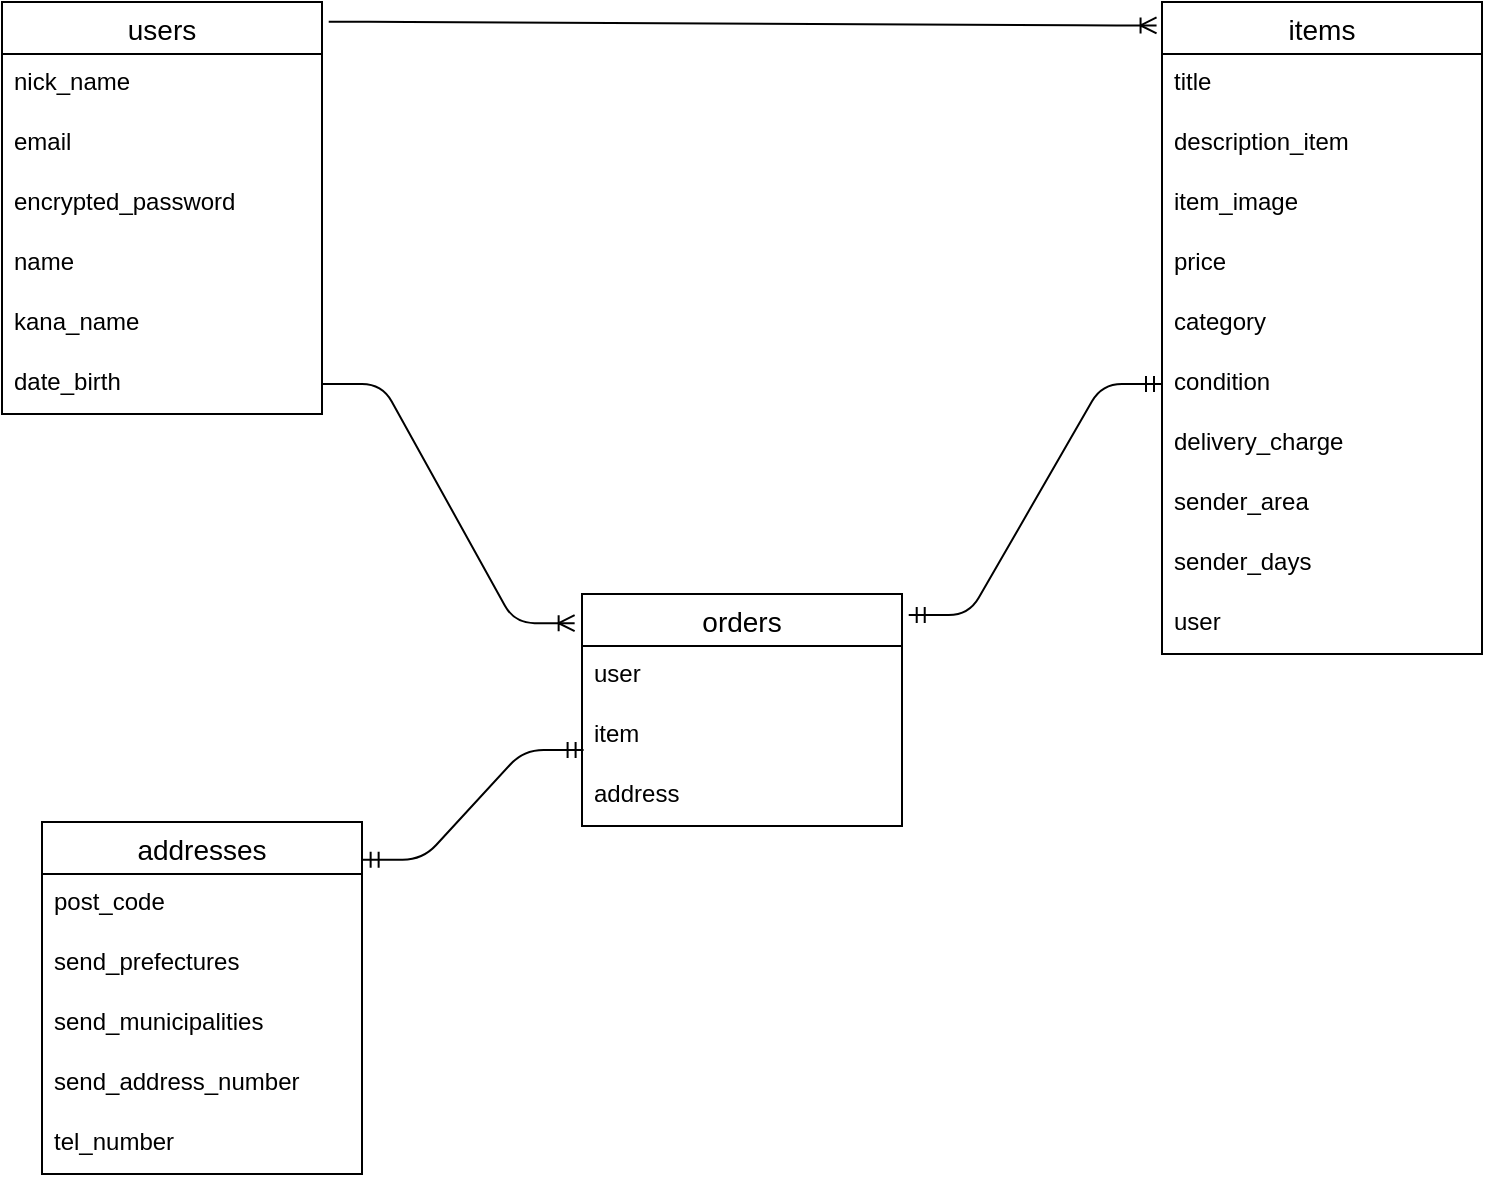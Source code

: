 <mxfile>
    <diagram id="_2zughqquXuWEmuBpp2q" name="ページ1">
        <mxGraphModel dx="896" dy="682" grid="1" gridSize="10" guides="1" tooltips="1" connect="1" arrows="1" fold="1" page="1" pageScale="1" pageWidth="827" pageHeight="1169" math="0" shadow="0">
            <root>
                <mxCell id="0"/>
                <mxCell id="1" parent="0"/>
                <mxCell id="oo06AXsHGsCdyxGUStL7-1" value="users" style="swimlane;fontStyle=0;childLayout=stackLayout;horizontal=1;startSize=26;horizontalStack=0;resizeParent=1;resizeParentMax=0;resizeLast=0;collapsible=1;marginBottom=0;align=center;fontSize=14;" vertex="1" parent="1">
                    <mxGeometry x="60" y="120" width="160" height="206" as="geometry"/>
                </mxCell>
                <mxCell id="oo06AXsHGsCdyxGUStL7-2" value="nick_name" style="text;strokeColor=none;fillColor=none;spacingLeft=4;spacingRight=4;overflow=hidden;rotatable=0;points=[[0,0.5],[1,0.5]];portConstraint=eastwest;fontSize=12;" vertex="1" parent="oo06AXsHGsCdyxGUStL7-1">
                    <mxGeometry y="26" width="160" height="30" as="geometry"/>
                </mxCell>
                <mxCell id="oo06AXsHGsCdyxGUStL7-3" value="email" style="text;strokeColor=none;fillColor=none;spacingLeft=4;spacingRight=4;overflow=hidden;rotatable=0;points=[[0,0.5],[1,0.5]];portConstraint=eastwest;fontSize=12;" vertex="1" parent="oo06AXsHGsCdyxGUStL7-1">
                    <mxGeometry y="56" width="160" height="30" as="geometry"/>
                </mxCell>
                <mxCell id="oo06AXsHGsCdyxGUStL7-5" value="encrypted_password" style="text;strokeColor=none;fillColor=none;spacingLeft=4;spacingRight=4;overflow=hidden;rotatable=0;points=[[0,0.5],[1,0.5]];portConstraint=eastwest;fontSize=12;" vertex="1" parent="oo06AXsHGsCdyxGUStL7-1">
                    <mxGeometry y="86" width="160" height="30" as="geometry"/>
                </mxCell>
                <mxCell id="oo06AXsHGsCdyxGUStL7-37" value="name" style="text;strokeColor=none;fillColor=none;spacingLeft=4;spacingRight=4;overflow=hidden;rotatable=0;points=[[0,0.5],[1,0.5]];portConstraint=eastwest;fontSize=12;" vertex="1" parent="oo06AXsHGsCdyxGUStL7-1">
                    <mxGeometry y="116" width="160" height="30" as="geometry"/>
                </mxCell>
                <mxCell id="oo06AXsHGsCdyxGUStL7-36" value="kana_name" style="text;strokeColor=none;fillColor=none;spacingLeft=4;spacingRight=4;overflow=hidden;rotatable=0;points=[[0,0.5],[1,0.5]];portConstraint=eastwest;fontSize=12;" vertex="1" parent="oo06AXsHGsCdyxGUStL7-1">
                    <mxGeometry y="146" width="160" height="30" as="geometry"/>
                </mxCell>
                <mxCell id="oo06AXsHGsCdyxGUStL7-4" value="date_birth" style="text;strokeColor=none;fillColor=none;spacingLeft=4;spacingRight=4;overflow=hidden;rotatable=0;points=[[0,0.5],[1,0.5]];portConstraint=eastwest;fontSize=12;" vertex="1" parent="oo06AXsHGsCdyxGUStL7-1">
                    <mxGeometry y="176" width="160" height="30" as="geometry"/>
                </mxCell>
                <mxCell id="oo06AXsHGsCdyxGUStL7-32" value="addresses" style="swimlane;fontStyle=0;childLayout=stackLayout;horizontal=1;startSize=26;horizontalStack=0;resizeParent=1;resizeParentMax=0;resizeLast=0;collapsible=1;marginBottom=0;align=center;fontSize=14;" vertex="1" parent="1">
                    <mxGeometry x="80" y="530" width="160" height="176" as="geometry"/>
                </mxCell>
                <mxCell id="oo06AXsHGsCdyxGUStL7-34" value="post_code" style="text;strokeColor=none;fillColor=none;spacingLeft=4;spacingRight=4;overflow=hidden;rotatable=0;points=[[0,0.5],[1,0.5]];portConstraint=eastwest;fontSize=12;" vertex="1" parent="oo06AXsHGsCdyxGUStL7-32">
                    <mxGeometry y="26" width="160" height="30" as="geometry"/>
                </mxCell>
                <mxCell id="oo06AXsHGsCdyxGUStL7-35" value="send_prefectures" style="text;strokeColor=none;fillColor=none;spacingLeft=4;spacingRight=4;overflow=hidden;rotatable=0;points=[[0,0.5],[1,0.5]];portConstraint=eastwest;fontSize=12;" vertex="1" parent="oo06AXsHGsCdyxGUStL7-32">
                    <mxGeometry y="56" width="160" height="30" as="geometry"/>
                </mxCell>
                <mxCell id="oo06AXsHGsCdyxGUStL7-51" value="send_municipalities" style="text;strokeColor=none;fillColor=none;spacingLeft=4;spacingRight=4;overflow=hidden;rotatable=0;points=[[0,0.5],[1,0.5]];portConstraint=eastwest;fontSize=12;" vertex="1" parent="oo06AXsHGsCdyxGUStL7-32">
                    <mxGeometry y="86" width="160" height="30" as="geometry"/>
                </mxCell>
                <mxCell id="oo06AXsHGsCdyxGUStL7-52" value="send_address_number" style="text;strokeColor=none;fillColor=none;spacingLeft=4;spacingRight=4;overflow=hidden;rotatable=0;points=[[0,0.5],[1,0.5]];portConstraint=eastwest;fontSize=12;" vertex="1" parent="oo06AXsHGsCdyxGUStL7-32">
                    <mxGeometry y="116" width="160" height="30" as="geometry"/>
                </mxCell>
                <mxCell id="oo06AXsHGsCdyxGUStL7-55" value="tel_number" style="text;strokeColor=none;fillColor=none;spacingLeft=4;spacingRight=4;overflow=hidden;rotatable=0;points=[[0,0.5],[1,0.5]];portConstraint=eastwest;fontSize=12;" vertex="1" parent="oo06AXsHGsCdyxGUStL7-32">
                    <mxGeometry y="146" width="160" height="30" as="geometry"/>
                </mxCell>
                <mxCell id="oo06AXsHGsCdyxGUStL7-38" value="items" style="swimlane;fontStyle=0;childLayout=stackLayout;horizontal=1;startSize=26;horizontalStack=0;resizeParent=1;resizeParentMax=0;resizeLast=0;collapsible=1;marginBottom=0;align=center;fontSize=14;" vertex="1" parent="1">
                    <mxGeometry x="640" y="120" width="160" height="326" as="geometry"/>
                </mxCell>
                <mxCell id="oo06AXsHGsCdyxGUStL7-39" value="title" style="text;strokeColor=none;fillColor=none;spacingLeft=4;spacingRight=4;overflow=hidden;rotatable=0;points=[[0,0.5],[1,0.5]];portConstraint=eastwest;fontSize=12;" vertex="1" parent="oo06AXsHGsCdyxGUStL7-38">
                    <mxGeometry y="26" width="160" height="30" as="geometry"/>
                </mxCell>
                <mxCell id="oo06AXsHGsCdyxGUStL7-54" value="description_item" style="text;strokeColor=none;fillColor=none;spacingLeft=4;spacingRight=4;overflow=hidden;rotatable=0;points=[[0,0.5],[1,0.5]];portConstraint=eastwest;fontSize=12;" vertex="1" parent="oo06AXsHGsCdyxGUStL7-38">
                    <mxGeometry y="56" width="160" height="30" as="geometry"/>
                </mxCell>
                <mxCell id="oo06AXsHGsCdyxGUStL7-62" value="item_image" style="text;strokeColor=none;fillColor=none;spacingLeft=4;spacingRight=4;overflow=hidden;rotatable=0;points=[[0,0.5],[1,0.5]];portConstraint=eastwest;fontSize=12;" vertex="1" parent="oo06AXsHGsCdyxGUStL7-38">
                    <mxGeometry y="86" width="160" height="30" as="geometry"/>
                </mxCell>
                <mxCell id="oo06AXsHGsCdyxGUStL7-40" value="price" style="text;strokeColor=none;fillColor=none;spacingLeft=4;spacingRight=4;overflow=hidden;rotatable=0;points=[[0,0.5],[1,0.5]];portConstraint=eastwest;fontSize=12;" vertex="1" parent="oo06AXsHGsCdyxGUStL7-38">
                    <mxGeometry y="116" width="160" height="30" as="geometry"/>
                </mxCell>
                <mxCell id="oo06AXsHGsCdyxGUStL7-41" value="category" style="text;strokeColor=none;fillColor=none;spacingLeft=4;spacingRight=4;overflow=hidden;rotatable=0;points=[[0,0.5],[1,0.5]];portConstraint=eastwest;fontSize=12;" vertex="1" parent="oo06AXsHGsCdyxGUStL7-38">
                    <mxGeometry y="146" width="160" height="30" as="geometry"/>
                </mxCell>
                <mxCell id="oo06AXsHGsCdyxGUStL7-42" value="condition" style="text;strokeColor=none;fillColor=none;spacingLeft=4;spacingRight=4;overflow=hidden;rotatable=0;points=[[0,0.5],[1,0.5]];portConstraint=eastwest;fontSize=12;" vertex="1" parent="oo06AXsHGsCdyxGUStL7-38">
                    <mxGeometry y="176" width="160" height="30" as="geometry"/>
                </mxCell>
                <mxCell id="oo06AXsHGsCdyxGUStL7-43" value="delivery_charge" style="text;strokeColor=none;fillColor=none;spacingLeft=4;spacingRight=4;overflow=hidden;rotatable=0;points=[[0,0.5],[1,0.5]];portConstraint=eastwest;fontSize=12;" vertex="1" parent="oo06AXsHGsCdyxGUStL7-38">
                    <mxGeometry y="206" width="160" height="30" as="geometry"/>
                </mxCell>
                <mxCell id="oo06AXsHGsCdyxGUStL7-44" value="sender_area" style="text;strokeColor=none;fillColor=none;spacingLeft=4;spacingRight=4;overflow=hidden;rotatable=0;points=[[0,0.5],[1,0.5]];portConstraint=eastwest;fontSize=12;" vertex="1" parent="oo06AXsHGsCdyxGUStL7-38">
                    <mxGeometry y="236" width="160" height="30" as="geometry"/>
                </mxCell>
                <mxCell id="oo06AXsHGsCdyxGUStL7-50" value="sender_days" style="text;strokeColor=none;fillColor=none;spacingLeft=4;spacingRight=4;overflow=hidden;rotatable=0;points=[[0,0.5],[1,0.5]];portConstraint=eastwest;fontSize=12;" vertex="1" parent="oo06AXsHGsCdyxGUStL7-38">
                    <mxGeometry y="266" width="160" height="30" as="geometry"/>
                </mxCell>
                <mxCell id="oo06AXsHGsCdyxGUStL7-56" value="user" style="text;strokeColor=none;fillColor=none;spacingLeft=4;spacingRight=4;overflow=hidden;rotatable=0;points=[[0,0.5],[1,0.5]];portConstraint=eastwest;fontSize=12;" vertex="1" parent="oo06AXsHGsCdyxGUStL7-38">
                    <mxGeometry y="296" width="160" height="30" as="geometry"/>
                </mxCell>
                <mxCell id="oo06AXsHGsCdyxGUStL7-45" value="orders" style="swimlane;fontStyle=0;childLayout=stackLayout;horizontal=1;startSize=26;horizontalStack=0;resizeParent=1;resizeParentMax=0;resizeLast=0;collapsible=1;marginBottom=0;align=center;fontSize=14;" vertex="1" parent="1">
                    <mxGeometry x="350" y="416" width="160" height="116" as="geometry"/>
                </mxCell>
                <mxCell id="oo06AXsHGsCdyxGUStL7-46" value="user&#10;" style="text;strokeColor=none;fillColor=none;spacingLeft=4;spacingRight=4;overflow=hidden;rotatable=0;points=[[0,0.5],[1,0.5]];portConstraint=eastwest;fontSize=12;" vertex="1" parent="oo06AXsHGsCdyxGUStL7-45">
                    <mxGeometry y="26" width="160" height="30" as="geometry"/>
                </mxCell>
                <mxCell id="oo06AXsHGsCdyxGUStL7-47" value="item" style="text;strokeColor=none;fillColor=none;spacingLeft=4;spacingRight=4;overflow=hidden;rotatable=0;points=[[0,0.5],[1,0.5]];portConstraint=eastwest;fontSize=12;" vertex="1" parent="oo06AXsHGsCdyxGUStL7-45">
                    <mxGeometry y="56" width="160" height="30" as="geometry"/>
                </mxCell>
                <mxCell id="oo06AXsHGsCdyxGUStL7-64" value="address" style="text;strokeColor=none;fillColor=none;spacingLeft=4;spacingRight=4;overflow=hidden;rotatable=0;points=[[0,0.5],[1,0.5]];portConstraint=eastwest;fontSize=12;" vertex="1" parent="oo06AXsHGsCdyxGUStL7-45">
                    <mxGeometry y="86" width="160" height="30" as="geometry"/>
                </mxCell>
                <mxCell id="oo06AXsHGsCdyxGUStL7-49" value="" style="edgeStyle=entityRelationEdgeStyle;fontSize=12;html=1;endArrow=ERoneToMany;entryX=-0.017;entryY=0.036;entryDx=0;entryDy=0;exitX=1.021;exitY=0.048;exitDx=0;exitDy=0;exitPerimeter=0;entryPerimeter=0;" edge="1" parent="1" source="oo06AXsHGsCdyxGUStL7-1" target="oo06AXsHGsCdyxGUStL7-38">
                    <mxGeometry width="100" height="100" relative="1" as="geometry">
                        <mxPoint x="240" y="220" as="sourcePoint"/>
                        <mxPoint x="340" y="120" as="targetPoint"/>
                    </mxGeometry>
                </mxCell>
                <mxCell id="oo06AXsHGsCdyxGUStL7-58" value="" style="edgeStyle=entityRelationEdgeStyle;fontSize=12;html=1;endArrow=ERmandOne;startArrow=ERmandOne;entryX=0;entryY=0.5;entryDx=0;entryDy=0;exitX=1.021;exitY=0.091;exitDx=0;exitDy=0;exitPerimeter=0;" edge="1" parent="1" source="oo06AXsHGsCdyxGUStL7-45" target="oo06AXsHGsCdyxGUStL7-42">
                    <mxGeometry width="100" height="100" relative="1" as="geometry">
                        <mxPoint x="530" y="500" as="sourcePoint"/>
                        <mxPoint x="630" y="400" as="targetPoint"/>
                    </mxGeometry>
                </mxCell>
                <mxCell id="oo06AXsHGsCdyxGUStL7-59" value="" style="edgeStyle=entityRelationEdgeStyle;fontSize=12;html=1;endArrow=ERmandOne;startArrow=ERmandOne;exitX=1.002;exitY=0.107;exitDx=0;exitDy=0;exitPerimeter=0;entryX=0.005;entryY=0.733;entryDx=0;entryDy=0;entryPerimeter=0;" edge="1" parent="1" source="oo06AXsHGsCdyxGUStL7-32" target="oo06AXsHGsCdyxGUStL7-47">
                    <mxGeometry width="100" height="100" relative="1" as="geometry">
                        <mxPoint x="270" y="720" as="sourcePoint"/>
                        <mxPoint x="350" y="517" as="targetPoint"/>
                    </mxGeometry>
                </mxCell>
                <mxCell id="oo06AXsHGsCdyxGUStL7-60" value="" style="edgeStyle=entityRelationEdgeStyle;fontSize=12;html=1;endArrow=ERoneToMany;exitX=1;exitY=0.5;exitDx=0;exitDy=0;entryX=-0.023;entryY=0.126;entryDx=0;entryDy=0;entryPerimeter=0;" edge="1" parent="1" source="oo06AXsHGsCdyxGUStL7-4" target="oo06AXsHGsCdyxGUStL7-45">
                    <mxGeometry width="100" height="100" relative="1" as="geometry">
                        <mxPoint x="300" y="490" as="sourcePoint"/>
                        <mxPoint x="440" y="560" as="targetPoint"/>
                    </mxGeometry>
                </mxCell>
            </root>
        </mxGraphModel>
    </diagram>
    <diagram id="8fQPHzr1HAIYUK1nbS3m" name="ページ2">
        <mxGraphModel dx="896" dy="682" grid="1" gridSize="10" guides="1" tooltips="1" connect="1" arrows="1" fold="1" page="1" pageScale="1" pageWidth="827" pageHeight="1169" math="0" shadow="0">
            <root>
                <mxCell id="0"/>
                <mxCell id="1" parent="0"/>
            </root>
        </mxGraphModel>
    </diagram>
</mxfile>